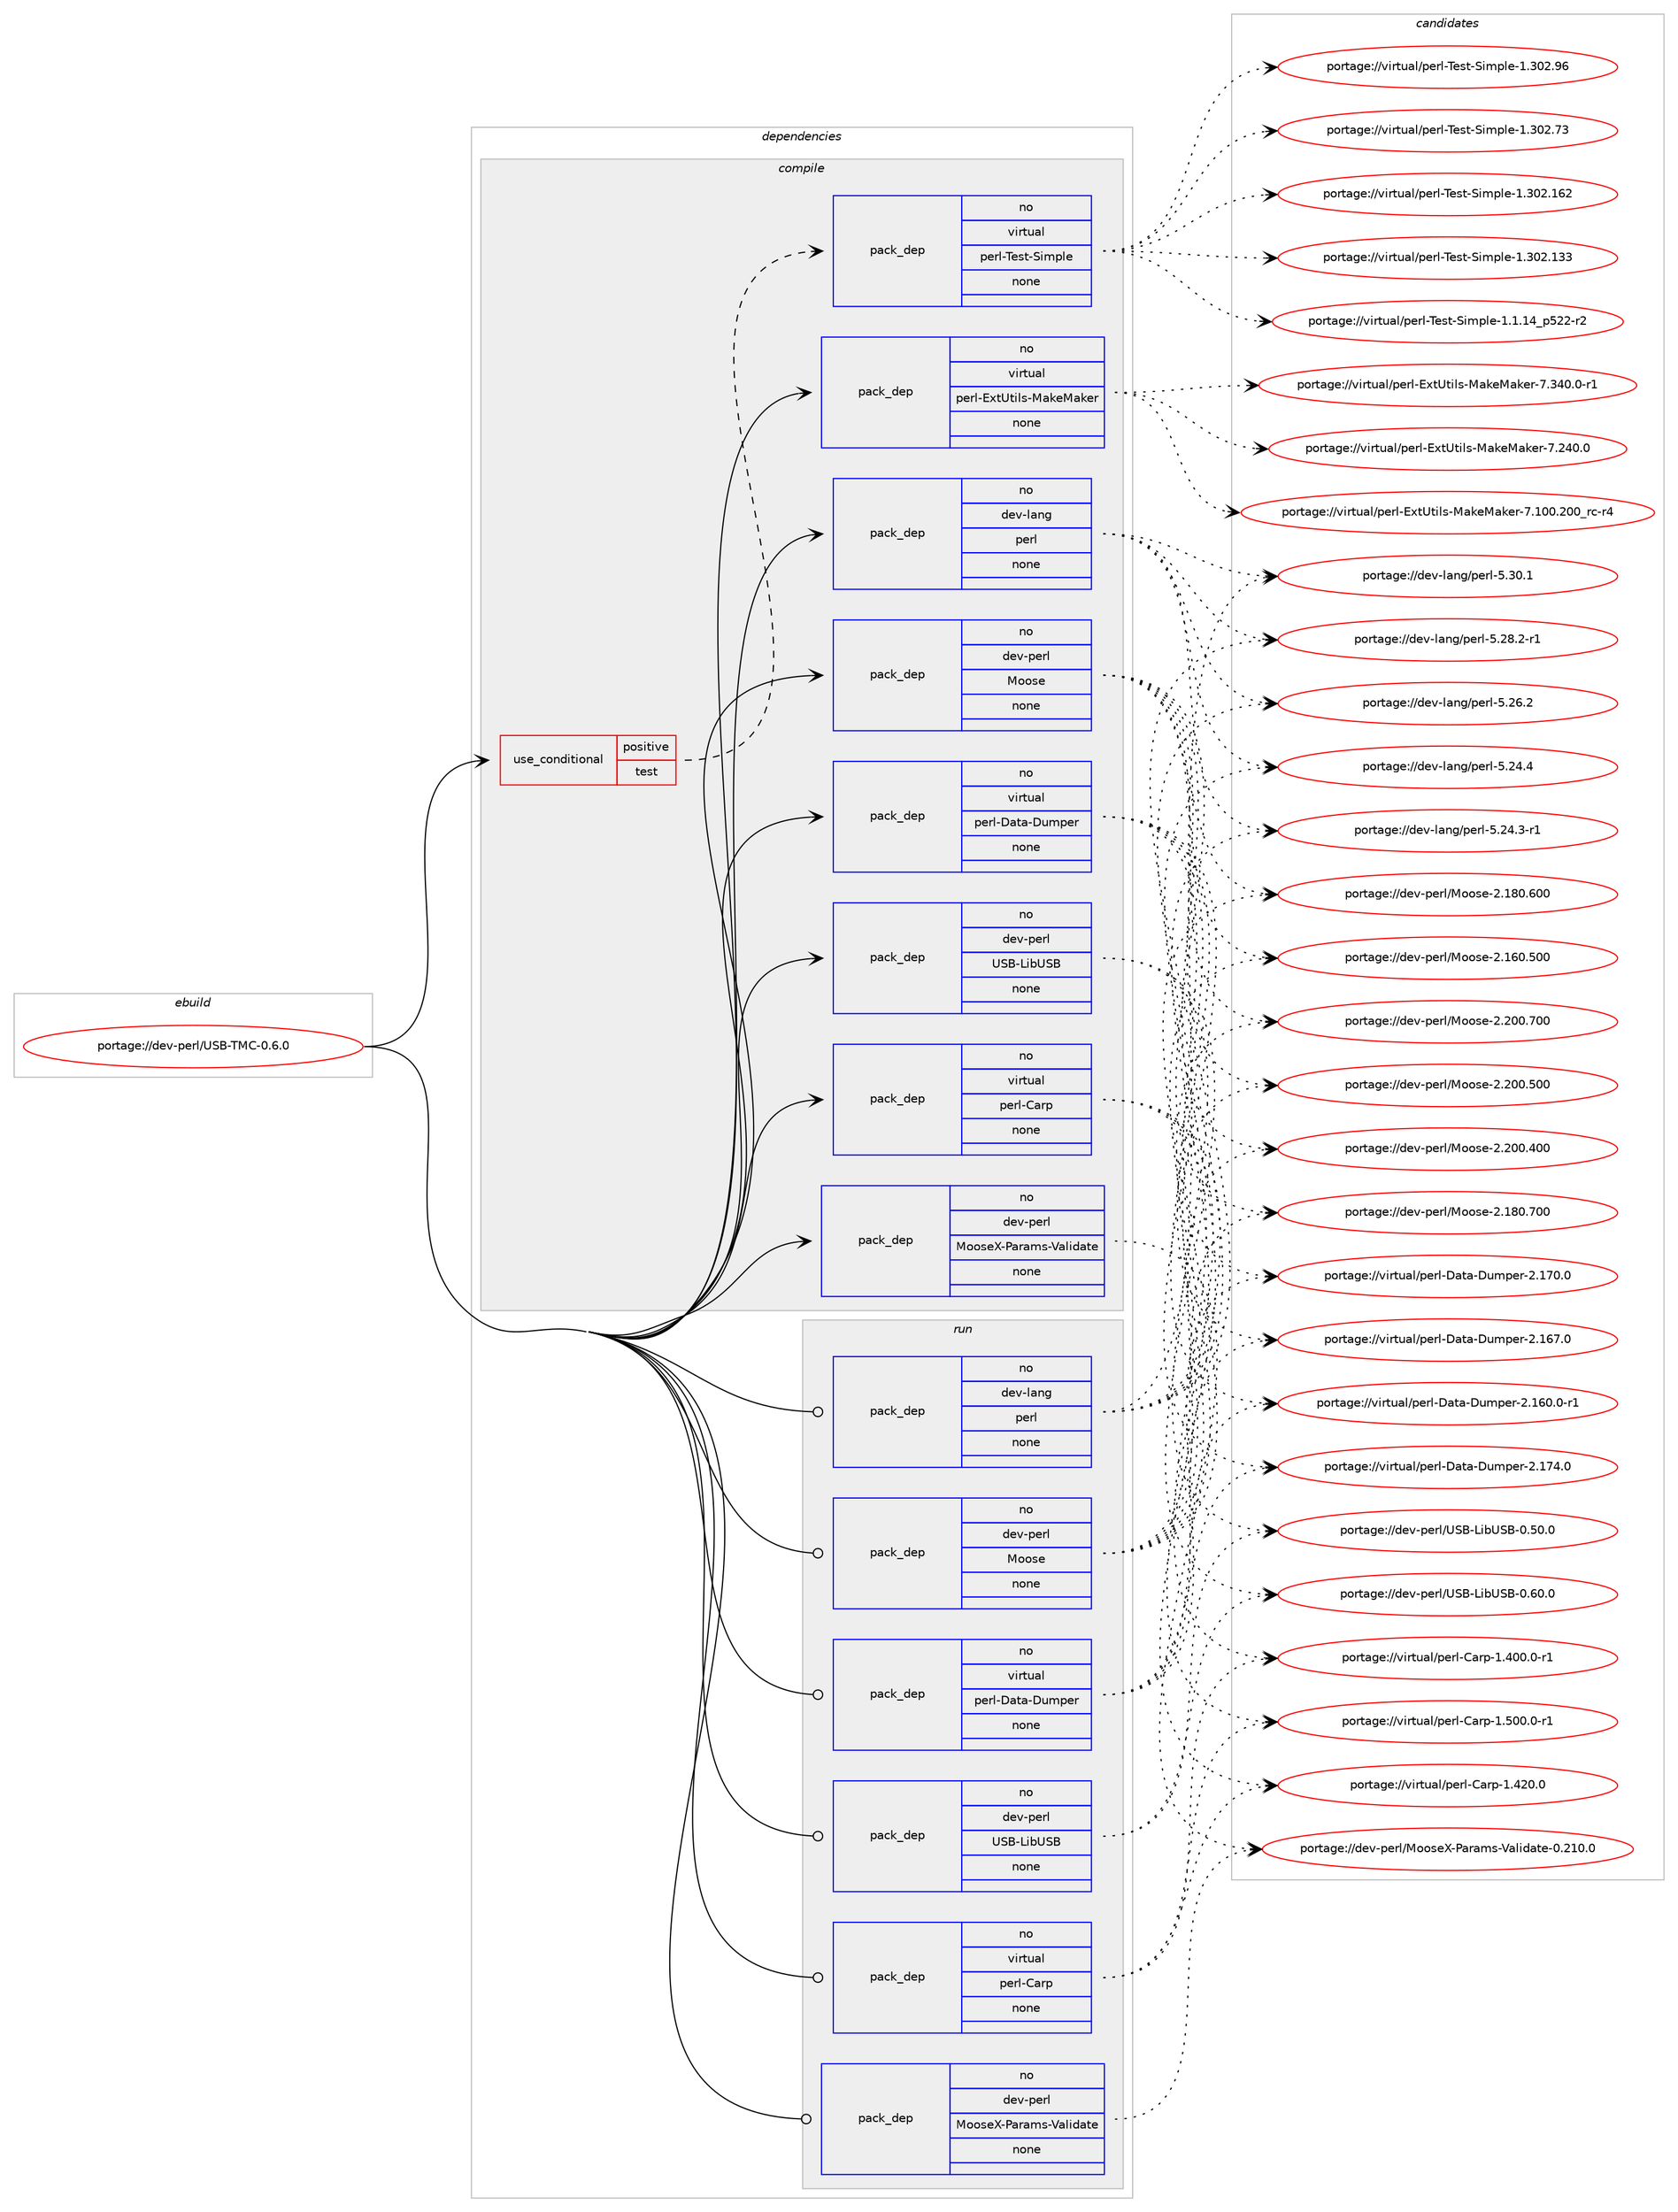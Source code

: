 digraph prolog {

# *************
# Graph options
# *************

newrank=true;
concentrate=true;
compound=true;
graph [rankdir=LR,fontname=Helvetica,fontsize=10,ranksep=1.5];#, ranksep=2.5, nodesep=0.2];
edge  [arrowhead=vee];
node  [fontname=Helvetica,fontsize=10];

# **********
# The ebuild
# **********

subgraph cluster_leftcol {
color=gray;
label=<<i>ebuild</i>>;
id [label="portage://dev-perl/USB-TMC-0.6.0", color=red, width=4, href="../dev-perl/USB-TMC-0.6.0.svg"];
}

# ****************
# The dependencies
# ****************

subgraph cluster_midcol {
color=gray;
label=<<i>dependencies</i>>;
subgraph cluster_compile {
fillcolor="#eeeeee";
style=filled;
label=<<i>compile</i>>;
subgraph cond121257 {
dependency480062 [label=<<TABLE BORDER="0" CELLBORDER="1" CELLSPACING="0" CELLPADDING="4"><TR><TD ROWSPAN="3" CELLPADDING="10">use_conditional</TD></TR><TR><TD>positive</TD></TR><TR><TD>test</TD></TR></TABLE>>, shape=none, color=red];
subgraph pack353749 {
dependency480063 [label=<<TABLE BORDER="0" CELLBORDER="1" CELLSPACING="0" CELLPADDING="4" WIDTH="220"><TR><TD ROWSPAN="6" CELLPADDING="30">pack_dep</TD></TR><TR><TD WIDTH="110">no</TD></TR><TR><TD>virtual</TD></TR><TR><TD>perl-Test-Simple</TD></TR><TR><TD>none</TD></TR><TR><TD></TD></TR></TABLE>>, shape=none, color=blue];
}
dependency480062:e -> dependency480063:w [weight=20,style="dashed",arrowhead="vee"];
}
id:e -> dependency480062:w [weight=20,style="solid",arrowhead="vee"];
subgraph pack353750 {
dependency480064 [label=<<TABLE BORDER="0" CELLBORDER="1" CELLSPACING="0" CELLPADDING="4" WIDTH="220"><TR><TD ROWSPAN="6" CELLPADDING="30">pack_dep</TD></TR><TR><TD WIDTH="110">no</TD></TR><TR><TD>dev-lang</TD></TR><TR><TD>perl</TD></TR><TR><TD>none</TD></TR><TR><TD></TD></TR></TABLE>>, shape=none, color=blue];
}
id:e -> dependency480064:w [weight=20,style="solid",arrowhead="vee"];
subgraph pack353751 {
dependency480065 [label=<<TABLE BORDER="0" CELLBORDER="1" CELLSPACING="0" CELLPADDING="4" WIDTH="220"><TR><TD ROWSPAN="6" CELLPADDING="30">pack_dep</TD></TR><TR><TD WIDTH="110">no</TD></TR><TR><TD>dev-perl</TD></TR><TR><TD>Moose</TD></TR><TR><TD>none</TD></TR><TR><TD></TD></TR></TABLE>>, shape=none, color=blue];
}
id:e -> dependency480065:w [weight=20,style="solid",arrowhead="vee"];
subgraph pack353752 {
dependency480066 [label=<<TABLE BORDER="0" CELLBORDER="1" CELLSPACING="0" CELLPADDING="4" WIDTH="220"><TR><TD ROWSPAN="6" CELLPADDING="30">pack_dep</TD></TR><TR><TD WIDTH="110">no</TD></TR><TR><TD>dev-perl</TD></TR><TR><TD>MooseX-Params-Validate</TD></TR><TR><TD>none</TD></TR><TR><TD></TD></TR></TABLE>>, shape=none, color=blue];
}
id:e -> dependency480066:w [weight=20,style="solid",arrowhead="vee"];
subgraph pack353753 {
dependency480067 [label=<<TABLE BORDER="0" CELLBORDER="1" CELLSPACING="0" CELLPADDING="4" WIDTH="220"><TR><TD ROWSPAN="6" CELLPADDING="30">pack_dep</TD></TR><TR><TD WIDTH="110">no</TD></TR><TR><TD>dev-perl</TD></TR><TR><TD>USB-LibUSB</TD></TR><TR><TD>none</TD></TR><TR><TD></TD></TR></TABLE>>, shape=none, color=blue];
}
id:e -> dependency480067:w [weight=20,style="solid",arrowhead="vee"];
subgraph pack353754 {
dependency480068 [label=<<TABLE BORDER="0" CELLBORDER="1" CELLSPACING="0" CELLPADDING="4" WIDTH="220"><TR><TD ROWSPAN="6" CELLPADDING="30">pack_dep</TD></TR><TR><TD WIDTH="110">no</TD></TR><TR><TD>virtual</TD></TR><TR><TD>perl-Carp</TD></TR><TR><TD>none</TD></TR><TR><TD></TD></TR></TABLE>>, shape=none, color=blue];
}
id:e -> dependency480068:w [weight=20,style="solid",arrowhead="vee"];
subgraph pack353755 {
dependency480069 [label=<<TABLE BORDER="0" CELLBORDER="1" CELLSPACING="0" CELLPADDING="4" WIDTH="220"><TR><TD ROWSPAN="6" CELLPADDING="30">pack_dep</TD></TR><TR><TD WIDTH="110">no</TD></TR><TR><TD>virtual</TD></TR><TR><TD>perl-Data-Dumper</TD></TR><TR><TD>none</TD></TR><TR><TD></TD></TR></TABLE>>, shape=none, color=blue];
}
id:e -> dependency480069:w [weight=20,style="solid",arrowhead="vee"];
subgraph pack353756 {
dependency480070 [label=<<TABLE BORDER="0" CELLBORDER="1" CELLSPACING="0" CELLPADDING="4" WIDTH="220"><TR><TD ROWSPAN="6" CELLPADDING="30">pack_dep</TD></TR><TR><TD WIDTH="110">no</TD></TR><TR><TD>virtual</TD></TR><TR><TD>perl-ExtUtils-MakeMaker</TD></TR><TR><TD>none</TD></TR><TR><TD></TD></TR></TABLE>>, shape=none, color=blue];
}
id:e -> dependency480070:w [weight=20,style="solid",arrowhead="vee"];
}
subgraph cluster_compileandrun {
fillcolor="#eeeeee";
style=filled;
label=<<i>compile and run</i>>;
}
subgraph cluster_run {
fillcolor="#eeeeee";
style=filled;
label=<<i>run</i>>;
subgraph pack353757 {
dependency480071 [label=<<TABLE BORDER="0" CELLBORDER="1" CELLSPACING="0" CELLPADDING="4" WIDTH="220"><TR><TD ROWSPAN="6" CELLPADDING="30">pack_dep</TD></TR><TR><TD WIDTH="110">no</TD></TR><TR><TD>dev-lang</TD></TR><TR><TD>perl</TD></TR><TR><TD>none</TD></TR><TR><TD></TD></TR></TABLE>>, shape=none, color=blue];
}
id:e -> dependency480071:w [weight=20,style="solid",arrowhead="odot"];
subgraph pack353758 {
dependency480072 [label=<<TABLE BORDER="0" CELLBORDER="1" CELLSPACING="0" CELLPADDING="4" WIDTH="220"><TR><TD ROWSPAN="6" CELLPADDING="30">pack_dep</TD></TR><TR><TD WIDTH="110">no</TD></TR><TR><TD>dev-perl</TD></TR><TR><TD>Moose</TD></TR><TR><TD>none</TD></TR><TR><TD></TD></TR></TABLE>>, shape=none, color=blue];
}
id:e -> dependency480072:w [weight=20,style="solid",arrowhead="odot"];
subgraph pack353759 {
dependency480073 [label=<<TABLE BORDER="0" CELLBORDER="1" CELLSPACING="0" CELLPADDING="4" WIDTH="220"><TR><TD ROWSPAN="6" CELLPADDING="30">pack_dep</TD></TR><TR><TD WIDTH="110">no</TD></TR><TR><TD>dev-perl</TD></TR><TR><TD>MooseX-Params-Validate</TD></TR><TR><TD>none</TD></TR><TR><TD></TD></TR></TABLE>>, shape=none, color=blue];
}
id:e -> dependency480073:w [weight=20,style="solid",arrowhead="odot"];
subgraph pack353760 {
dependency480074 [label=<<TABLE BORDER="0" CELLBORDER="1" CELLSPACING="0" CELLPADDING="4" WIDTH="220"><TR><TD ROWSPAN="6" CELLPADDING="30">pack_dep</TD></TR><TR><TD WIDTH="110">no</TD></TR><TR><TD>dev-perl</TD></TR><TR><TD>USB-LibUSB</TD></TR><TR><TD>none</TD></TR><TR><TD></TD></TR></TABLE>>, shape=none, color=blue];
}
id:e -> dependency480074:w [weight=20,style="solid",arrowhead="odot"];
subgraph pack353761 {
dependency480075 [label=<<TABLE BORDER="0" CELLBORDER="1" CELLSPACING="0" CELLPADDING="4" WIDTH="220"><TR><TD ROWSPAN="6" CELLPADDING="30">pack_dep</TD></TR><TR><TD WIDTH="110">no</TD></TR><TR><TD>virtual</TD></TR><TR><TD>perl-Carp</TD></TR><TR><TD>none</TD></TR><TR><TD></TD></TR></TABLE>>, shape=none, color=blue];
}
id:e -> dependency480075:w [weight=20,style="solid",arrowhead="odot"];
subgraph pack353762 {
dependency480076 [label=<<TABLE BORDER="0" CELLBORDER="1" CELLSPACING="0" CELLPADDING="4" WIDTH="220"><TR><TD ROWSPAN="6" CELLPADDING="30">pack_dep</TD></TR><TR><TD WIDTH="110">no</TD></TR><TR><TD>virtual</TD></TR><TR><TD>perl-Data-Dumper</TD></TR><TR><TD>none</TD></TR><TR><TD></TD></TR></TABLE>>, shape=none, color=blue];
}
id:e -> dependency480076:w [weight=20,style="solid",arrowhead="odot"];
}
}

# **************
# The candidates
# **************

subgraph cluster_choices {
rank=same;
color=gray;
label=<<i>candidates</i>>;

subgraph choice353749 {
color=black;
nodesep=1;
choice118105114116117971084711210111410845841011151164583105109112108101454946514850465754 [label="portage://virtual/perl-Test-Simple-1.302.96", color=red, width=4,href="../virtual/perl-Test-Simple-1.302.96.svg"];
choice118105114116117971084711210111410845841011151164583105109112108101454946514850465551 [label="portage://virtual/perl-Test-Simple-1.302.73", color=red, width=4,href="../virtual/perl-Test-Simple-1.302.73.svg"];
choice11810511411611797108471121011141084584101115116458310510911210810145494651485046495450 [label="portage://virtual/perl-Test-Simple-1.302.162", color=red, width=4,href="../virtual/perl-Test-Simple-1.302.162.svg"];
choice11810511411611797108471121011141084584101115116458310510911210810145494651485046495151 [label="portage://virtual/perl-Test-Simple-1.302.133", color=red, width=4,href="../virtual/perl-Test-Simple-1.302.133.svg"];
choice11810511411611797108471121011141084584101115116458310510911210810145494649464952951125350504511450 [label="portage://virtual/perl-Test-Simple-1.1.14_p522-r2", color=red, width=4,href="../virtual/perl-Test-Simple-1.1.14_p522-r2.svg"];
dependency480063:e -> choice118105114116117971084711210111410845841011151164583105109112108101454946514850465754:w [style=dotted,weight="100"];
dependency480063:e -> choice118105114116117971084711210111410845841011151164583105109112108101454946514850465551:w [style=dotted,weight="100"];
dependency480063:e -> choice11810511411611797108471121011141084584101115116458310510911210810145494651485046495450:w [style=dotted,weight="100"];
dependency480063:e -> choice11810511411611797108471121011141084584101115116458310510911210810145494651485046495151:w [style=dotted,weight="100"];
dependency480063:e -> choice11810511411611797108471121011141084584101115116458310510911210810145494649464952951125350504511450:w [style=dotted,weight="100"];
}
subgraph choice353750 {
color=black;
nodesep=1;
choice10010111845108971101034711210111410845534651484649 [label="portage://dev-lang/perl-5.30.1", color=red, width=4,href="../dev-lang/perl-5.30.1.svg"];
choice100101118451089711010347112101114108455346505646504511449 [label="portage://dev-lang/perl-5.28.2-r1", color=red, width=4,href="../dev-lang/perl-5.28.2-r1.svg"];
choice10010111845108971101034711210111410845534650544650 [label="portage://dev-lang/perl-5.26.2", color=red, width=4,href="../dev-lang/perl-5.26.2.svg"];
choice10010111845108971101034711210111410845534650524652 [label="portage://dev-lang/perl-5.24.4", color=red, width=4,href="../dev-lang/perl-5.24.4.svg"];
choice100101118451089711010347112101114108455346505246514511449 [label="portage://dev-lang/perl-5.24.3-r1", color=red, width=4,href="../dev-lang/perl-5.24.3-r1.svg"];
dependency480064:e -> choice10010111845108971101034711210111410845534651484649:w [style=dotted,weight="100"];
dependency480064:e -> choice100101118451089711010347112101114108455346505646504511449:w [style=dotted,weight="100"];
dependency480064:e -> choice10010111845108971101034711210111410845534650544650:w [style=dotted,weight="100"];
dependency480064:e -> choice10010111845108971101034711210111410845534650524652:w [style=dotted,weight="100"];
dependency480064:e -> choice100101118451089711010347112101114108455346505246514511449:w [style=dotted,weight="100"];
}
subgraph choice353751 {
color=black;
nodesep=1;
choice10010111845112101114108477711111111510145504650484846554848 [label="portage://dev-perl/Moose-2.200.700", color=red, width=4,href="../dev-perl/Moose-2.200.700.svg"];
choice10010111845112101114108477711111111510145504650484846534848 [label="portage://dev-perl/Moose-2.200.500", color=red, width=4,href="../dev-perl/Moose-2.200.500.svg"];
choice10010111845112101114108477711111111510145504650484846524848 [label="portage://dev-perl/Moose-2.200.400", color=red, width=4,href="../dev-perl/Moose-2.200.400.svg"];
choice10010111845112101114108477711111111510145504649564846554848 [label="portage://dev-perl/Moose-2.180.700", color=red, width=4,href="../dev-perl/Moose-2.180.700.svg"];
choice10010111845112101114108477711111111510145504649564846544848 [label="portage://dev-perl/Moose-2.180.600", color=red, width=4,href="../dev-perl/Moose-2.180.600.svg"];
choice10010111845112101114108477711111111510145504649544846534848 [label="portage://dev-perl/Moose-2.160.500", color=red, width=4,href="../dev-perl/Moose-2.160.500.svg"];
dependency480065:e -> choice10010111845112101114108477711111111510145504650484846554848:w [style=dotted,weight="100"];
dependency480065:e -> choice10010111845112101114108477711111111510145504650484846534848:w [style=dotted,weight="100"];
dependency480065:e -> choice10010111845112101114108477711111111510145504650484846524848:w [style=dotted,weight="100"];
dependency480065:e -> choice10010111845112101114108477711111111510145504649564846554848:w [style=dotted,weight="100"];
dependency480065:e -> choice10010111845112101114108477711111111510145504649564846544848:w [style=dotted,weight="100"];
dependency480065:e -> choice10010111845112101114108477711111111510145504649544846534848:w [style=dotted,weight="100"];
}
subgraph choice353752 {
color=black;
nodesep=1;
choice1001011184511210111410847771111111151018845809711497109115458697108105100971161014548465049484648 [label="portage://dev-perl/MooseX-Params-Validate-0.210.0", color=red, width=4,href="../dev-perl/MooseX-Params-Validate-0.210.0.svg"];
dependency480066:e -> choice1001011184511210111410847771111111151018845809711497109115458697108105100971161014548465049484648:w [style=dotted,weight="100"];
}
subgraph choice353753 {
color=black;
nodesep=1;
choice100101118451121011141084785836645761059885836645484654484648 [label="portage://dev-perl/USB-LibUSB-0.60.0", color=red, width=4,href="../dev-perl/USB-LibUSB-0.60.0.svg"];
choice100101118451121011141084785836645761059885836645484653484648 [label="portage://dev-perl/USB-LibUSB-0.50.0", color=red, width=4,href="../dev-perl/USB-LibUSB-0.50.0.svg"];
dependency480067:e -> choice100101118451121011141084785836645761059885836645484654484648:w [style=dotted,weight="100"];
dependency480067:e -> choice100101118451121011141084785836645761059885836645484653484648:w [style=dotted,weight="100"];
}
subgraph choice353754 {
color=black;
nodesep=1;
choice118105114116117971084711210111410845679711411245494653484846484511449 [label="portage://virtual/perl-Carp-1.500.0-r1", color=red, width=4,href="../virtual/perl-Carp-1.500.0-r1.svg"];
choice11810511411611797108471121011141084567971141124549465250484648 [label="portage://virtual/perl-Carp-1.420.0", color=red, width=4,href="../virtual/perl-Carp-1.420.0.svg"];
choice118105114116117971084711210111410845679711411245494652484846484511449 [label="portage://virtual/perl-Carp-1.400.0-r1", color=red, width=4,href="../virtual/perl-Carp-1.400.0-r1.svg"];
dependency480068:e -> choice118105114116117971084711210111410845679711411245494653484846484511449:w [style=dotted,weight="100"];
dependency480068:e -> choice11810511411611797108471121011141084567971141124549465250484648:w [style=dotted,weight="100"];
dependency480068:e -> choice118105114116117971084711210111410845679711411245494652484846484511449:w [style=dotted,weight="100"];
}
subgraph choice353755 {
color=black;
nodesep=1;
choice11810511411611797108471121011141084568971169745681171091121011144550464955524648 [label="portage://virtual/perl-Data-Dumper-2.174.0", color=red, width=4,href="../virtual/perl-Data-Dumper-2.174.0.svg"];
choice11810511411611797108471121011141084568971169745681171091121011144550464955484648 [label="portage://virtual/perl-Data-Dumper-2.170.0", color=red, width=4,href="../virtual/perl-Data-Dumper-2.170.0.svg"];
choice11810511411611797108471121011141084568971169745681171091121011144550464954554648 [label="portage://virtual/perl-Data-Dumper-2.167.0", color=red, width=4,href="../virtual/perl-Data-Dumper-2.167.0.svg"];
choice118105114116117971084711210111410845689711697456811710911210111445504649544846484511449 [label="portage://virtual/perl-Data-Dumper-2.160.0-r1", color=red, width=4,href="../virtual/perl-Data-Dumper-2.160.0-r1.svg"];
dependency480069:e -> choice11810511411611797108471121011141084568971169745681171091121011144550464955524648:w [style=dotted,weight="100"];
dependency480069:e -> choice11810511411611797108471121011141084568971169745681171091121011144550464955484648:w [style=dotted,weight="100"];
dependency480069:e -> choice11810511411611797108471121011141084568971169745681171091121011144550464954554648:w [style=dotted,weight="100"];
dependency480069:e -> choice118105114116117971084711210111410845689711697456811710911210111445504649544846484511449:w [style=dotted,weight="100"];
}
subgraph choice353756 {
color=black;
nodesep=1;
choice1181051141161179710847112101114108456912011685116105108115457797107101779710710111445554651524846484511449 [label="portage://virtual/perl-ExtUtils-MakeMaker-7.340.0-r1", color=red, width=4,href="../virtual/perl-ExtUtils-MakeMaker-7.340.0-r1.svg"];
choice118105114116117971084711210111410845691201168511610510811545779710710177971071011144555465052484648 [label="portage://virtual/perl-ExtUtils-MakeMaker-7.240.0", color=red, width=4,href="../virtual/perl-ExtUtils-MakeMaker-7.240.0.svg"];
choice118105114116117971084711210111410845691201168511610510811545779710710177971071011144555464948484650484895114994511452 [label="portage://virtual/perl-ExtUtils-MakeMaker-7.100.200_rc-r4", color=red, width=4,href="../virtual/perl-ExtUtils-MakeMaker-7.100.200_rc-r4.svg"];
dependency480070:e -> choice1181051141161179710847112101114108456912011685116105108115457797107101779710710111445554651524846484511449:w [style=dotted,weight="100"];
dependency480070:e -> choice118105114116117971084711210111410845691201168511610510811545779710710177971071011144555465052484648:w [style=dotted,weight="100"];
dependency480070:e -> choice118105114116117971084711210111410845691201168511610510811545779710710177971071011144555464948484650484895114994511452:w [style=dotted,weight="100"];
}
subgraph choice353757 {
color=black;
nodesep=1;
choice10010111845108971101034711210111410845534651484649 [label="portage://dev-lang/perl-5.30.1", color=red, width=4,href="../dev-lang/perl-5.30.1.svg"];
choice100101118451089711010347112101114108455346505646504511449 [label="portage://dev-lang/perl-5.28.2-r1", color=red, width=4,href="../dev-lang/perl-5.28.2-r1.svg"];
choice10010111845108971101034711210111410845534650544650 [label="portage://dev-lang/perl-5.26.2", color=red, width=4,href="../dev-lang/perl-5.26.2.svg"];
choice10010111845108971101034711210111410845534650524652 [label="portage://dev-lang/perl-5.24.4", color=red, width=4,href="../dev-lang/perl-5.24.4.svg"];
choice100101118451089711010347112101114108455346505246514511449 [label="portage://dev-lang/perl-5.24.3-r1", color=red, width=4,href="../dev-lang/perl-5.24.3-r1.svg"];
dependency480071:e -> choice10010111845108971101034711210111410845534651484649:w [style=dotted,weight="100"];
dependency480071:e -> choice100101118451089711010347112101114108455346505646504511449:w [style=dotted,weight="100"];
dependency480071:e -> choice10010111845108971101034711210111410845534650544650:w [style=dotted,weight="100"];
dependency480071:e -> choice10010111845108971101034711210111410845534650524652:w [style=dotted,weight="100"];
dependency480071:e -> choice100101118451089711010347112101114108455346505246514511449:w [style=dotted,weight="100"];
}
subgraph choice353758 {
color=black;
nodesep=1;
choice10010111845112101114108477711111111510145504650484846554848 [label="portage://dev-perl/Moose-2.200.700", color=red, width=4,href="../dev-perl/Moose-2.200.700.svg"];
choice10010111845112101114108477711111111510145504650484846534848 [label="portage://dev-perl/Moose-2.200.500", color=red, width=4,href="../dev-perl/Moose-2.200.500.svg"];
choice10010111845112101114108477711111111510145504650484846524848 [label="portage://dev-perl/Moose-2.200.400", color=red, width=4,href="../dev-perl/Moose-2.200.400.svg"];
choice10010111845112101114108477711111111510145504649564846554848 [label="portage://dev-perl/Moose-2.180.700", color=red, width=4,href="../dev-perl/Moose-2.180.700.svg"];
choice10010111845112101114108477711111111510145504649564846544848 [label="portage://dev-perl/Moose-2.180.600", color=red, width=4,href="../dev-perl/Moose-2.180.600.svg"];
choice10010111845112101114108477711111111510145504649544846534848 [label="portage://dev-perl/Moose-2.160.500", color=red, width=4,href="../dev-perl/Moose-2.160.500.svg"];
dependency480072:e -> choice10010111845112101114108477711111111510145504650484846554848:w [style=dotted,weight="100"];
dependency480072:e -> choice10010111845112101114108477711111111510145504650484846534848:w [style=dotted,weight="100"];
dependency480072:e -> choice10010111845112101114108477711111111510145504650484846524848:w [style=dotted,weight="100"];
dependency480072:e -> choice10010111845112101114108477711111111510145504649564846554848:w [style=dotted,weight="100"];
dependency480072:e -> choice10010111845112101114108477711111111510145504649564846544848:w [style=dotted,weight="100"];
dependency480072:e -> choice10010111845112101114108477711111111510145504649544846534848:w [style=dotted,weight="100"];
}
subgraph choice353759 {
color=black;
nodesep=1;
choice1001011184511210111410847771111111151018845809711497109115458697108105100971161014548465049484648 [label="portage://dev-perl/MooseX-Params-Validate-0.210.0", color=red, width=4,href="../dev-perl/MooseX-Params-Validate-0.210.0.svg"];
dependency480073:e -> choice1001011184511210111410847771111111151018845809711497109115458697108105100971161014548465049484648:w [style=dotted,weight="100"];
}
subgraph choice353760 {
color=black;
nodesep=1;
choice100101118451121011141084785836645761059885836645484654484648 [label="portage://dev-perl/USB-LibUSB-0.60.0", color=red, width=4,href="../dev-perl/USB-LibUSB-0.60.0.svg"];
choice100101118451121011141084785836645761059885836645484653484648 [label="portage://dev-perl/USB-LibUSB-0.50.0", color=red, width=4,href="../dev-perl/USB-LibUSB-0.50.0.svg"];
dependency480074:e -> choice100101118451121011141084785836645761059885836645484654484648:w [style=dotted,weight="100"];
dependency480074:e -> choice100101118451121011141084785836645761059885836645484653484648:w [style=dotted,weight="100"];
}
subgraph choice353761 {
color=black;
nodesep=1;
choice118105114116117971084711210111410845679711411245494653484846484511449 [label="portage://virtual/perl-Carp-1.500.0-r1", color=red, width=4,href="../virtual/perl-Carp-1.500.0-r1.svg"];
choice11810511411611797108471121011141084567971141124549465250484648 [label="portage://virtual/perl-Carp-1.420.0", color=red, width=4,href="../virtual/perl-Carp-1.420.0.svg"];
choice118105114116117971084711210111410845679711411245494652484846484511449 [label="portage://virtual/perl-Carp-1.400.0-r1", color=red, width=4,href="../virtual/perl-Carp-1.400.0-r1.svg"];
dependency480075:e -> choice118105114116117971084711210111410845679711411245494653484846484511449:w [style=dotted,weight="100"];
dependency480075:e -> choice11810511411611797108471121011141084567971141124549465250484648:w [style=dotted,weight="100"];
dependency480075:e -> choice118105114116117971084711210111410845679711411245494652484846484511449:w [style=dotted,weight="100"];
}
subgraph choice353762 {
color=black;
nodesep=1;
choice11810511411611797108471121011141084568971169745681171091121011144550464955524648 [label="portage://virtual/perl-Data-Dumper-2.174.0", color=red, width=4,href="../virtual/perl-Data-Dumper-2.174.0.svg"];
choice11810511411611797108471121011141084568971169745681171091121011144550464955484648 [label="portage://virtual/perl-Data-Dumper-2.170.0", color=red, width=4,href="../virtual/perl-Data-Dumper-2.170.0.svg"];
choice11810511411611797108471121011141084568971169745681171091121011144550464954554648 [label="portage://virtual/perl-Data-Dumper-2.167.0", color=red, width=4,href="../virtual/perl-Data-Dumper-2.167.0.svg"];
choice118105114116117971084711210111410845689711697456811710911210111445504649544846484511449 [label="portage://virtual/perl-Data-Dumper-2.160.0-r1", color=red, width=4,href="../virtual/perl-Data-Dumper-2.160.0-r1.svg"];
dependency480076:e -> choice11810511411611797108471121011141084568971169745681171091121011144550464955524648:w [style=dotted,weight="100"];
dependency480076:e -> choice11810511411611797108471121011141084568971169745681171091121011144550464955484648:w [style=dotted,weight="100"];
dependency480076:e -> choice11810511411611797108471121011141084568971169745681171091121011144550464954554648:w [style=dotted,weight="100"];
dependency480076:e -> choice118105114116117971084711210111410845689711697456811710911210111445504649544846484511449:w [style=dotted,weight="100"];
}
}

}
